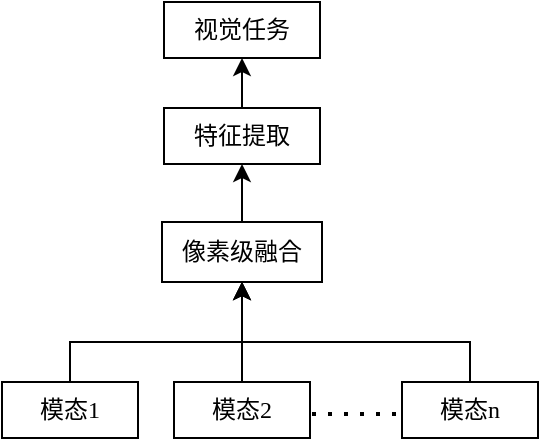 <mxfile version="26.1.0">
  <diagram name="第 1 页" id="Hf2eqCypcos7LBFq_nce">
    <mxGraphModel dx="516" dy="341" grid="1" gridSize="10" guides="1" tooltips="1" connect="1" arrows="1" fold="1" page="1" pageScale="1" pageWidth="827" pageHeight="1169" math="0" shadow="0">
      <root>
        <mxCell id="0" />
        <mxCell id="1" parent="0" />
        <mxCell id="WbX1VcM4DFkPwirWqkNb-17" style="edgeStyle=orthogonalEdgeStyle;shape=connector;rounded=0;orthogonalLoop=1;jettySize=auto;html=1;entryX=0.5;entryY=1;entryDx=0;entryDy=0;strokeColor=default;align=center;verticalAlign=middle;fontFamily=Helvetica;fontSize=11;fontColor=default;labelBackgroundColor=default;endArrow=classic;" parent="1" source="WbX1VcM4DFkPwirWqkNb-1" target="WbX1VcM4DFkPwirWqkNb-6" edge="1">
          <mxGeometry relative="1" as="geometry">
            <Array as="points">
              <mxPoint x="154" y="290" />
              <mxPoint x="240" y="290" />
            </Array>
          </mxGeometry>
        </mxCell>
        <mxCell id="WbX1VcM4DFkPwirWqkNb-1" value="模态&lt;font face=&quot;Times New Roman&quot;&gt;1&lt;/font&gt;" style="rounded=0;whiteSpace=wrap;html=1;fontFamily=宋体;fontSource=https%3A%2F%2Ffonts.googleapis.com%2Fcss%3Ffamily%3D%25E5%25AE%258B%25E4%25BD%2593;" parent="1" vertex="1">
          <mxGeometry x="120" y="310" width="68" height="28" as="geometry" />
        </mxCell>
        <mxCell id="WbX1VcM4DFkPwirWqkNb-9" style="edgeStyle=none;shape=connector;rounded=0;orthogonalLoop=1;jettySize=auto;html=1;entryX=0.5;entryY=1;entryDx=0;entryDy=0;strokeColor=default;align=center;verticalAlign=middle;fontFamily=宋体;fontSize=11;fontColor=default;labelBackgroundColor=default;endArrow=classic;fontSource=https%3A%2F%2Ffonts.googleapis.com%2Fcss%3Ffamily%3D%25E5%25AE%258B%25E4%25BD%2593;" parent="1" source="WbX1VcM4DFkPwirWqkNb-2" target="WbX1VcM4DFkPwirWqkNb-6" edge="1">
          <mxGeometry relative="1" as="geometry" />
        </mxCell>
        <mxCell id="WbX1VcM4DFkPwirWqkNb-2" value="模态&lt;font face=&quot;Times New Roman&quot;&gt;2&lt;/font&gt;" style="rounded=0;whiteSpace=wrap;html=1;fontFamily=宋体;fontSource=https%3A%2F%2Ffonts.googleapis.com%2Fcss%3Ffamily%3D%25E5%25AE%258B%25E4%25BD%2593;" parent="1" vertex="1">
          <mxGeometry x="206" y="310" width="68" height="28" as="geometry" />
        </mxCell>
        <mxCell id="WbX1VcM4DFkPwirWqkNb-18" style="edgeStyle=orthogonalEdgeStyle;shape=connector;rounded=0;orthogonalLoop=1;jettySize=auto;html=1;entryX=0.5;entryY=1;entryDx=0;entryDy=0;strokeColor=default;align=center;verticalAlign=middle;fontFamily=Helvetica;fontSize=11;fontColor=default;labelBackgroundColor=default;endArrow=classic;exitX=0.5;exitY=0;exitDx=0;exitDy=0;" parent="1" source="WbX1VcM4DFkPwirWqkNb-3" target="WbX1VcM4DFkPwirWqkNb-6" edge="1">
          <mxGeometry relative="1" as="geometry">
            <Array as="points">
              <mxPoint x="354" y="290" />
              <mxPoint x="240" y="290" />
            </Array>
          </mxGeometry>
        </mxCell>
        <mxCell id="WbX1VcM4DFkPwirWqkNb-3" value="模态&lt;font face=&quot;Times New Roman&quot;&gt;n&lt;/font&gt;" style="rounded=0;whiteSpace=wrap;html=1;fontFamily=宋体;fontSource=https%3A%2F%2Ffonts.googleapis.com%2Fcss%3Ffamily%3D%25E5%25AE%258B%25E4%25BD%2593;" parent="1" vertex="1">
          <mxGeometry x="320" y="310" width="68" height="28" as="geometry" />
        </mxCell>
        <mxCell id="WbX1VcM4DFkPwirWqkNb-4" value="视觉任务" style="rounded=0;whiteSpace=wrap;html=1;fontFamily=宋体;fontSource=https%3A%2F%2Ffonts.googleapis.com%2Fcss%3Ffamily%3D%25E5%25AE%258B%25E4%25BD%2593;" parent="1" vertex="1">
          <mxGeometry x="201" y="120" width="78" height="28" as="geometry" />
        </mxCell>
        <mxCell id="WbX1VcM4DFkPwirWqkNb-19" style="edgeStyle=orthogonalEdgeStyle;shape=connector;rounded=0;orthogonalLoop=1;jettySize=auto;html=1;entryX=0.5;entryY=1;entryDx=0;entryDy=0;strokeColor=default;align=center;verticalAlign=middle;fontFamily=Helvetica;fontSize=11;fontColor=default;labelBackgroundColor=default;endArrow=classic;" parent="1" source="WbX1VcM4DFkPwirWqkNb-5" target="WbX1VcM4DFkPwirWqkNb-4" edge="1">
          <mxGeometry relative="1" as="geometry" />
        </mxCell>
        <mxCell id="WbX1VcM4DFkPwirWqkNb-5" value="特征提取" style="rounded=0;whiteSpace=wrap;html=1;fontFamily=宋体;fontSource=https%3A%2F%2Ffonts.googleapis.com%2Fcss%3Ffamily%3D%25E5%25AE%258B%25E4%25BD%2593;" parent="1" vertex="1">
          <mxGeometry x="201" y="173" width="78" height="28" as="geometry" />
        </mxCell>
        <mxCell id="WbX1VcM4DFkPwirWqkNb-8" style="edgeStyle=orthogonalEdgeStyle;rounded=0;orthogonalLoop=1;jettySize=auto;html=1;entryX=0.5;entryY=1;entryDx=0;entryDy=0;fontFamily=宋体;fontSource=https%3A%2F%2Ffonts.googleapis.com%2Fcss%3Ffamily%3D%25E5%25AE%258B%25E4%25BD%2593;" parent="1" source="WbX1VcM4DFkPwirWqkNb-6" target="WbX1VcM4DFkPwirWqkNb-5" edge="1">
          <mxGeometry relative="1" as="geometry" />
        </mxCell>
        <mxCell id="WbX1VcM4DFkPwirWqkNb-6" value="像素级融合" style="rounded=0;whiteSpace=wrap;html=1;fontFamily=宋体;fontSource=https%3A%2F%2Ffonts.googleapis.com%2Fcss%3Ffamily%3D%25E5%25AE%258B%25E4%25BD%2593;" parent="1" vertex="1">
          <mxGeometry x="200" y="230" width="80" height="30" as="geometry" />
        </mxCell>
        <mxCell id="WbX1VcM4DFkPwirWqkNb-15" value="" style="endArrow=none;dashed=1;html=1;dashPattern=1 3;strokeWidth=2;rounded=0;strokeColor=default;align=center;verticalAlign=middle;fontFamily=宋体;fontSize=11;fontColor=default;labelBackgroundColor=default;entryX=0;entryY=0.5;entryDx=0;entryDy=0;exitX=1;exitY=0.5;exitDx=0;exitDy=0;fontSource=https%3A%2F%2Ffonts.googleapis.com%2Fcss%3Ffamily%3D%25E5%25AE%258B%25E4%25BD%2593;" parent="1" edge="1">
          <mxGeometry width="50" height="50" relative="1" as="geometry">
            <mxPoint x="275" y="326" as="sourcePoint" />
            <mxPoint x="317" y="326" as="targetPoint" />
          </mxGeometry>
        </mxCell>
      </root>
    </mxGraphModel>
  </diagram>
</mxfile>
